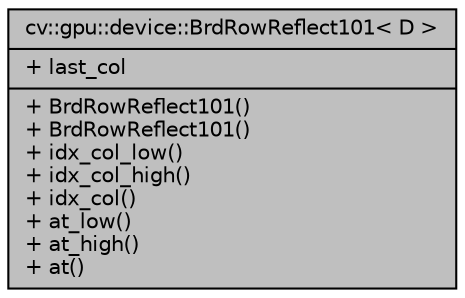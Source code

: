 digraph "cv::gpu::device::BrdRowReflect101&lt; D &gt;"
{
 // LATEX_PDF_SIZE
  edge [fontname="Helvetica",fontsize="10",labelfontname="Helvetica",labelfontsize="10"];
  node [fontname="Helvetica",fontsize="10",shape=record];
  Node1 [label="{cv::gpu::device::BrdRowReflect101\< D \>\n|+ last_col\l|+ BrdRowReflect101()\l+ BrdRowReflect101()\l+ idx_col_low()\l+ idx_col_high()\l+ idx_col()\l+ at_low()\l+ at_high()\l+ at()\l}",height=0.2,width=0.4,color="black", fillcolor="grey75", style="filled", fontcolor="black",tooltip=" "];
}
